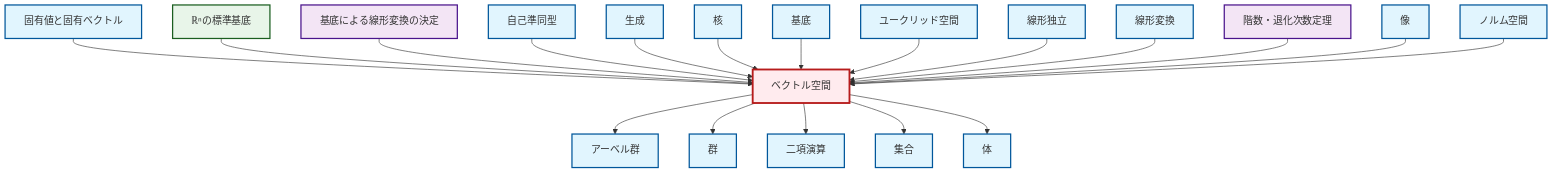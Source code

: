 graph TD
    classDef definition fill:#e1f5fe,stroke:#01579b,stroke-width:2px
    classDef theorem fill:#f3e5f5,stroke:#4a148c,stroke-width:2px
    classDef axiom fill:#fff3e0,stroke:#e65100,stroke-width:2px
    classDef example fill:#e8f5e9,stroke:#1b5e20,stroke-width:2px
    classDef current fill:#ffebee,stroke:#b71c1c,stroke-width:3px
    def-linear-independence["線形独立"]:::definition
    def-basis["基底"]:::definition
    def-kernel["核"]:::definition
    def-field["体"]:::definition
    def-binary-operation["二項演算"]:::definition
    thm-linear-transformation-basis["基底による線形変換の決定"]:::theorem
    def-euclidean-space["ユークリッド空間"]:::definition
    def-normed-vector-space["ノルム空間"]:::definition
    thm-rank-nullity["階数・退化次数定理"]:::theorem
    def-eigenvalue-eigenvector["固有値と固有ベクトル"]:::definition
    ex-standard-basis-rn["ℝⁿの標準基底"]:::example
    def-set["集合"]:::definition
    def-vector-space["ベクトル空間"]:::definition
    def-endomorphism["自己準同型"]:::definition
    def-linear-transformation["線形変換"]:::definition
    def-image["像"]:::definition
    def-group["群"]:::definition
    def-span["生成"]:::definition
    def-abelian-group["アーベル群"]:::definition
    def-eigenvalue-eigenvector --> def-vector-space
    def-vector-space --> def-abelian-group
    ex-standard-basis-rn --> def-vector-space
    thm-linear-transformation-basis --> def-vector-space
    def-endomorphism --> def-vector-space
    def-span --> def-vector-space
    def-kernel --> def-vector-space
    def-basis --> def-vector-space
    def-vector-space --> def-group
    def-euclidean-space --> def-vector-space
    def-vector-space --> def-binary-operation
    def-linear-independence --> def-vector-space
    def-linear-transformation --> def-vector-space
    thm-rank-nullity --> def-vector-space
    def-image --> def-vector-space
    def-vector-space --> def-set
    def-normed-vector-space --> def-vector-space
    def-vector-space --> def-field
    class def-vector-space current